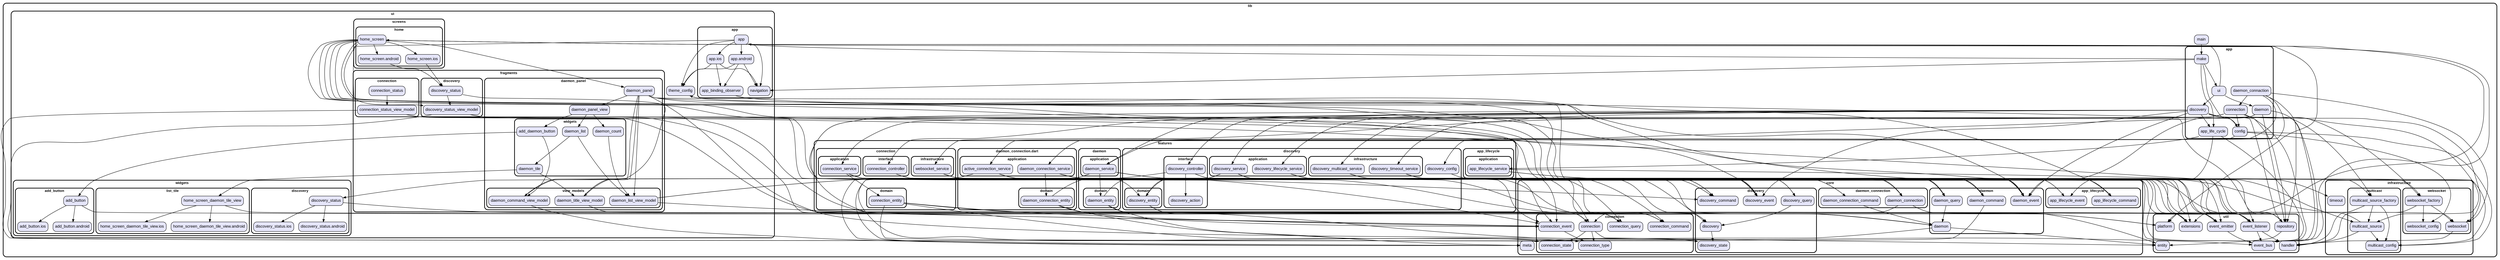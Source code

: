 digraph "" {
  graph [style=rounded fontname="Arial Black" fontsize=13 penwidth=2.6];
  node [shape=rect style="filled,rounded" fontname=Arial fontsize=15 fillcolor=Lavender penwidth=1.3];
  edge [penwidth=1.3];
  "/ui/fragments/connection/connection_status_view_model.dart" [label="connection_status_view_model"];
  "/ui/fragments/connection/connection_status.dart" [label="connection_status"];
  "/ui/fragments/daemon_panel/view_models/daemon_command_view_model.dart" [label="daemon_command_view_model"];
  "/ui/fragments/daemon_panel/view_models/daemon_title_view_model.dart" [label="daemon_title_view_model"];
  "/ui/fragments/daemon_panel/view_models/daemon_list_view_model.dart" [label="daemon_list_view_model"];
  "/ui/fragments/daemon_panel/daemon_panel.dart" [label="daemon_panel"];
  "/ui/fragments/daemon_panel/daemon_panel_view.dart" [label="daemon_panel_view"];
  "/ui/fragments/daemon_panel/widgets/daemon_tile.dart" [label="daemon_tile"];
  "/ui/fragments/daemon_panel/widgets/daemon_list.dart" [label="daemon_list"];
  "/ui/fragments/daemon_panel/widgets/daemon_count.dart" [label="daemon_count"];
  "/ui/fragments/daemon_panel/widgets/add_daemon_button.dart" [label="add_daemon_button"];
  "/ui/fragments/discovery/discovery_status.dart" [label="discovery_status"];
  "/ui/fragments/discovery/discovery_status_view_model.dart" [label="discovery_status_view_model"];
  "/ui/app/app.android.dart" [label="app.android"];
  "/ui/app/app_binding_observer.dart" [label="app_binding_observer"];
  "/ui/app/app.ios.dart" [label="app.ios"];
  "/ui/app/navigation.dart" [label="navigation"];
  "/ui/app/app.dart" [label="app"];
  "/ui/screens/home/home_screen.android.dart" [label="home_screen.android"];
  "/ui/screens/home/home_screen.ios.dart" [label="home_screen.ios"];
  "/ui/screens/home/home_screen.dart" [label="home_screen"];
  "/ui/theme_config.dart" [label="theme_config"];
  "/ui/widgets/list_tile/home_screen_daemon_tile_view.ios.dart" [label="home_screen_daemon_tile_view.ios"];
  "/ui/widgets/list_tile/home_screen_daemon_tile_view.android.dart" [label="home_screen_daemon_tile_view.android"];
  "/ui/widgets/list_tile/home_screen_daemon_tile_view.dart" [label="home_screen_daemon_tile_view"];
  "/ui/widgets/discovery/discovery_status.dart" [label="discovery_status"];
  "/ui/widgets/discovery/discovery_status.ios.dart" [label="discovery_status.ios"];
  "/ui/widgets/discovery/discovery_status.android.dart" [label="discovery_status.android"];
  "/ui/widgets/add_button/add_button.dart" [label="add_button"];
  "/ui/widgets/add_button/add_button.ios.dart" [label="add_button.ios"];
  "/ui/widgets/add_button/add_button.android.dart" [label="add_button.android"];
  "/core/meta.dart" [label="meta"];
  "/core/connection/connection_command.dart" [label="connection_command"];
  "/core/connection/connection_type.dart" [label="connection_type"];
  "/core/connection/connection.dart" [label="connection"];
  "/core/connection/connection_state.dart" [label="connection_state"];
  "/core/connection/connection_query.dart" [label="connection_query"];
  "/core/connection/connection_event.dart" [label="connection_event"];
  "/core/discovery/discovery_state.dart" [label="discovery_state"];
  "/core/discovery/discovery_query.dart" [label="discovery_query"];
  "/core/discovery/discovery_event.dart" [label="discovery_event"];
  "/core/discovery/discovery_command.dart" [label="discovery_command"];
  "/core/discovery/discovery.dart" [label="discovery"];
  "/core/daemon/daemon.dart" [label="daemon"];
  "/core/daemon/daemon_query.dart" [label="daemon_query"];
  "/core/daemon/daemon_event.dart" [label="daemon_event"];
  "/core/daemon/daemon_command.dart" [label="daemon_command"];
  "/core/app_lifecycle/app_lifecycle_command.dart" [label="app_lifecycle_command"];
  "/core/app_lifecycle/app_lifecycle_event.dart" [label="app_lifecycle_event"];
  "/core/daemon_connection/daemon_connection_command.dart" [label="daemon_connection_command"];
  "/core/daemon_connection/daemon_connection.dart" [label="daemon_connection"];
  "/app/daemon.dart" [label="daemon"];
  "/app/ui.dart" [label="ui"];
  "/app/daemon_connaction.dart" [label="daemon_connaction"];
  "/app/config.dart" [label="config"];
  "/app/connection.dart" [label="connection"];
  "/app/app_life_cycle.dart" [label="app_life_cycle"];
  "/app/discovery.dart" [label="discovery"];
  "/app/make.dart" [label="make"];
  "/util/handler.dart" [label="handler"];
  "/util/event_bus.dart" [label="event_bus"];
  "/util/extensions.dart" [label="extensions"];
  "/util/repository.dart" [label="repository"];
  "/util/event_emitter.dart" [label="event_emitter"];
  "/util/platform.dart" [label="platform"];
  "/util/event_listener.dart" [label="event_listener"];
  "/util/entity.dart" [label="entity"];
  "/features/connection/interface/connection_controller.dart" [label="connection_controller"];
  "/features/connection/application/connection_service.dart" [label="connection_service"];
  "/features/connection/infrastructure/websocket_service.dart" [label="websocket_service"];
  "/features/connection/domain/connection_entity.dart" [label="connection_entity"];
  "/features/discovery/interface/discovery_controller.dart" [label="discovery_controller"];
  "/features/discovery/interface/discovery_action.dart" [label="discovery_action"];
  "/features/discovery/discovery_config.dart" [label="discovery_config"];
  "/features/discovery/application/discovery_lifecycle_service.dart" [label="discovery_lifecycle_service"];
  "/features/discovery/application/discovery_service.dart" [label="discovery_service"];
  "/features/discovery/infrastructure/discovery_multicast_service.dart" [label="discovery_multicast_service"];
  "/features/discovery/infrastructure/discovery_timeout_service.dart" [label="discovery_timeout_service"];
  "/features/discovery/domain/discovery_entity.dart" [label="discovery_entity"];
  "/features/daemon/application/daemon_service.dart" [label="daemon_service"];
  "/features/daemon/domain/daemon_entity.dart" [label="daemon_entity"];
  "/features/app_lifecycle/application/app_lifecycle_service.dart" [label="app_lifecycle_service"];
  "/features/daemon_connection.dart/application/active_connection_service.dart" [label="active_connection_service"];
  "/features/daemon_connection.dart/application/daemon_connection_service.dart" [label="daemon_connection_service"];
  "/features/daemon_connection.dart/domain/daemon_connection_entity.dart" [label="daemon_connection_entity"];
  "/main.dart" [label="main"];
  "/infrastructure/websocket/websocket_config.dart" [label="websocket_config"];
  "/infrastructure/websocket/websocket.dart" [label="websocket"];
  "/infrastructure/websocket/websocket_factory.dart" [label="websocket_factory"];
  "/infrastructure/multicast/multicast_source_factory.dart" [label="multicast_source_factory"];
  "/infrastructure/multicast/multicast_source.dart" [label="multicast_source"];
  "/infrastructure/multicast/multicast_config.dart" [label="multicast_config"];
  "/infrastructure/timeout.dart" [label="timeout"];
  subgraph "cluster~" {
    label="lib";
    "/main.dart";
    subgraph "cluster~/ui" {
      label="ui";
      "/ui/theme_config.dart";
      subgraph "cluster~/ui/fragments" {
        label="fragments";
        subgraph "cluster~/ui/fragments/connection" {
          label="connection";
          "/ui/fragments/connection/connection_status_view_model.dart";
          "/ui/fragments/connection/connection_status.dart";
        }
        subgraph "cluster~/ui/fragments/daemon_panel" {
          label="daemon_panel";
          "/ui/fragments/daemon_panel/daemon_panel.dart";
          "/ui/fragments/daemon_panel/daemon_panel_view.dart";
          subgraph "cluster~/ui/fragments/daemon_panel/view_models" {
            label="view_models";
            "/ui/fragments/daemon_panel/view_models/daemon_command_view_model.dart";
            "/ui/fragments/daemon_panel/view_models/daemon_title_view_model.dart";
            "/ui/fragments/daemon_panel/view_models/daemon_list_view_model.dart";
          }
          subgraph "cluster~/ui/fragments/daemon_panel/widgets" {
            label="widgets";
            "/ui/fragments/daemon_panel/widgets/daemon_tile.dart";
            "/ui/fragments/daemon_panel/widgets/daemon_list.dart";
            "/ui/fragments/daemon_panel/widgets/daemon_count.dart";
            "/ui/fragments/daemon_panel/widgets/add_daemon_button.dart";
          }
        }
        subgraph "cluster~/ui/fragments/discovery" {
          label="discovery";
          "/ui/fragments/discovery/discovery_status.dart";
          "/ui/fragments/discovery/discovery_status_view_model.dart";
        }
      }
      subgraph "cluster~/ui/app" {
        label="app";
        "/ui/app/app.android.dart";
        "/ui/app/app_binding_observer.dart";
        "/ui/app/app.ios.dart";
        "/ui/app/navigation.dart";
        "/ui/app/app.dart";
      }
      subgraph "cluster~/ui/screens" {
        label="screens";
        subgraph "cluster~/ui/screens/home" {
          label="home";
          "/ui/screens/home/home_screen.android.dart";
          "/ui/screens/home/home_screen.ios.dart";
          "/ui/screens/home/home_screen.dart";
        }
      }
      subgraph "cluster~/ui/widgets" {
        label="widgets";
        subgraph "cluster~/ui/widgets/list_tile" {
          label="list_tile";
          "/ui/widgets/list_tile/home_screen_daemon_tile_view.ios.dart";
          "/ui/widgets/list_tile/home_screen_daemon_tile_view.android.dart";
          "/ui/widgets/list_tile/home_screen_daemon_tile_view.dart";
        }
        subgraph "cluster~/ui/widgets/discovery" {
          label="discovery";
          "/ui/widgets/discovery/discovery_status.dart";
          "/ui/widgets/discovery/discovery_status.ios.dart";
          "/ui/widgets/discovery/discovery_status.android.dart";
        }
        subgraph "cluster~/ui/widgets/add_button" {
          label="add_button";
          "/ui/widgets/add_button/add_button.dart";
          "/ui/widgets/add_button/add_button.ios.dart";
          "/ui/widgets/add_button/add_button.android.dart";
        }
      }
    }
    subgraph "cluster~/core" {
      label="core";
      "/core/meta.dart";
      subgraph "cluster~/core/connection" {
        label="connection";
        "/core/connection/connection_command.dart";
        "/core/connection/connection_type.dart";
        "/core/connection/connection.dart";
        "/core/connection/connection_state.dart";
        "/core/connection/connection_query.dart";
        "/core/connection/connection_event.dart";
      }
      subgraph "cluster~/core/discovery" {
        label="discovery";
        "/core/discovery/discovery_state.dart";
        "/core/discovery/discovery_query.dart";
        "/core/discovery/discovery_event.dart";
        "/core/discovery/discovery_command.dart";
        "/core/discovery/discovery.dart";
      }
      subgraph "cluster~/core/daemon" {
        label="daemon";
        "/core/daemon/daemon.dart";
        "/core/daemon/daemon_query.dart";
        "/core/daemon/daemon_event.dart";
        "/core/daemon/daemon_command.dart";
      }
      subgraph "cluster~/core/app_lifecycle" {
        label="app_lifecycle";
        "/core/app_lifecycle/app_lifecycle_command.dart";
        "/core/app_lifecycle/app_lifecycle_event.dart";
      }
      subgraph "cluster~/core/daemon_connection" {
        label="daemon_connection";
        "/core/daemon_connection/daemon_connection_command.dart";
        "/core/daemon_connection/daemon_connection.dart";
      }
    }
    subgraph "cluster~/app" {
      label="app";
      "/app/daemon.dart";
      "/app/ui.dart";
      "/app/daemon_connaction.dart";
      "/app/config.dart";
      "/app/connection.dart";
      "/app/app_life_cycle.dart";
      "/app/discovery.dart";
      "/app/make.dart";
    }
    subgraph "cluster~/util" {
      label="util";
      "/util/handler.dart";
      "/util/event_bus.dart";
      "/util/extensions.dart";
      "/util/repository.dart";
      "/util/event_emitter.dart";
      "/util/platform.dart";
      "/util/event_listener.dart";
      "/util/entity.dart";
    }
    subgraph "cluster~/features" {
      label="features";
      subgraph "cluster~/features/connection" {
        label="connection";
        subgraph "cluster~/features/connection/interface" {
          label="interface";
          "/features/connection/interface/connection_controller.dart";
        }
        subgraph "cluster~/features/connection/application" {
          label="application";
          "/features/connection/application/connection_service.dart";
        }
        subgraph "cluster~/features/connection/infrastructure" {
          label="infrastructure";
          "/features/connection/infrastructure/websocket_service.dart";
        }
        subgraph "cluster~/features/connection/domain" {
          label="domain";
          "/features/connection/domain/connection_entity.dart";
        }
      }
      subgraph "cluster~/features/discovery" {
        label="discovery";
        "/features/discovery/discovery_config.dart";
        subgraph "cluster~/features/discovery/interface" {
          label="interface";
          "/features/discovery/interface/discovery_controller.dart";
          "/features/discovery/interface/discovery_action.dart";
        }
        subgraph "cluster~/features/discovery/application" {
          label="application";
          "/features/discovery/application/discovery_lifecycle_service.dart";
          "/features/discovery/application/discovery_service.dart";
        }
        subgraph "cluster~/features/discovery/infrastructure" {
          label="infrastructure";
          "/features/discovery/infrastructure/discovery_multicast_service.dart";
          "/features/discovery/infrastructure/discovery_timeout_service.dart";
        }
        subgraph "cluster~/features/discovery/domain" {
          label="domain";
          "/features/discovery/domain/discovery_entity.dart";
        }
      }
      subgraph "cluster~/features/daemon" {
        label="daemon";
        subgraph "cluster~/features/daemon/application" {
          label="application";
          "/features/daemon/application/daemon_service.dart";
        }
        subgraph "cluster~/features/daemon/domain" {
          label="domain";
          "/features/daemon/domain/daemon_entity.dart";
        }
      }
      subgraph "cluster~/features/app_lifecycle" {
        label="app_lifecycle";
        subgraph "cluster~/features/app_lifecycle/application" {
          label="application";
          "/features/app_lifecycle/application/app_lifecycle_service.dart";
        }
      }
      subgraph "cluster~/features/daemon_connection.dart" {
        label="daemon_connection.dart";
        subgraph "cluster~/features/daemon_connection.dart/application" {
          label="application";
          "/features/daemon_connection.dart/application/active_connection_service.dart";
          "/features/daemon_connection.dart/application/daemon_connection_service.dart";
        }
        subgraph "cluster~/features/daemon_connection.dart/domain" {
          label="domain";
          "/features/daemon_connection.dart/domain/daemon_connection_entity.dart";
        }
      }
    }
    subgraph "cluster~/infrastructure" {
      label="infrastructure";
      "/infrastructure/timeout.dart";
      subgraph "cluster~/infrastructure/websocket" {
        label="websocket";
        "/infrastructure/websocket/websocket_config.dart";
        "/infrastructure/websocket/websocket.dart";
        "/infrastructure/websocket/websocket_factory.dart";
      }
      subgraph "cluster~/infrastructure/multicast" {
        label="multicast";
        "/infrastructure/multicast/multicast_source_factory.dart";
        "/infrastructure/multicast/multicast_source.dart";
        "/infrastructure/multicast/multicast_config.dart";
      }
    }
  }
  "/ui/fragments/connection/connection_status_view_model.dart" -> "/core/connection/connection.dart";
  "/ui/fragments/connection/connection_status_view_model.dart" -> "/core/connection/connection_event.dart";
  "/ui/fragments/connection/connection_status_view_model.dart" -> "/core/connection/connection_query.dart";
  "/ui/fragments/connection/connection_status_view_model.dart" -> "/core/connection/connection_state.dart";
  "/ui/fragments/connection/connection_status_view_model.dart" -> "/util/event_listener.dart";
  "/ui/fragments/connection/connection_status.dart" -> "/ui/fragments/connection/connection_status_view_model.dart";
  "/ui/fragments/daemon_panel/view_models/daemon_command_view_model.dart" -> "/core/daemon/daemon_command.dart";
  "/ui/fragments/daemon_panel/view_models/daemon_command_view_model.dart" -> "/core/meta.dart";
  "/ui/fragments/daemon_panel/view_models/daemon_title_view_model.dart" -> "/core/daemon/daemon_event.dart";
  "/ui/fragments/daemon_panel/view_models/daemon_title_view_model.dart" -> "/core/daemon/daemon_query.dart";
  "/ui/fragments/daemon_panel/view_models/daemon_title_view_model.dart" -> "/util/event_listener.dart";
  "/ui/fragments/daemon_panel/view_models/daemon_list_view_model.dart" -> "/core/daemon/daemon_event.dart";
  "/ui/fragments/daemon_panel/view_models/daemon_list_view_model.dart" -> "/core/daemon/daemon_query.dart";
  "/ui/fragments/daemon_panel/view_models/daemon_list_view_model.dart" -> "/util/event_listener.dart";
  "/ui/fragments/daemon_panel/daemon_panel.dart" -> "/core/daemon/daemon_command.dart";
  "/ui/fragments/daemon_panel/daemon_panel.dart" -> "/core/daemon/daemon_event.dart";
  "/ui/fragments/daemon_panel/daemon_panel.dart" -> "/core/daemon/daemon_query.dart";
  "/ui/fragments/daemon_panel/daemon_panel.dart" -> "/ui/fragments/daemon_panel/daemon_panel_view.dart";
  "/ui/fragments/daemon_panel/daemon_panel.dart" -> "/ui/fragments/daemon_panel/view_models/daemon_command_view_model.dart";
  "/ui/fragments/daemon_panel/daemon_panel.dart" -> "/ui/fragments/daemon_panel/view_models/daemon_list_view_model.dart";
  "/ui/fragments/daemon_panel/daemon_panel.dart" -> "/ui/fragments/daemon_panel/view_models/daemon_title_view_model.dart";
  "/ui/fragments/daemon_panel/daemon_panel.dart" -> "/util/event_bus.dart";
  "/ui/fragments/daemon_panel/daemon_panel_view.dart" -> "/ui/fragments/daemon_panel/widgets/add_daemon_button.dart";
  "/ui/fragments/daemon_panel/daemon_panel_view.dart" -> "/ui/fragments/daemon_panel/widgets/daemon_count.dart";
  "/ui/fragments/daemon_panel/daemon_panel_view.dart" -> "/ui/fragments/daemon_panel/widgets/daemon_list.dart";
  "/ui/fragments/daemon_panel/widgets/daemon_tile.dart" -> "/ui/fragments/daemon_panel/view_models/daemon_title_view_model.dart";
  "/ui/fragments/daemon_panel/widgets/daemon_tile.dart" -> "/ui/widgets/list_tile/home_screen_daemon_tile_view.dart";
  "/ui/fragments/daemon_panel/widgets/daemon_list.dart" -> "/ui/fragments/daemon_panel/view_models/daemon_list_view_model.dart";
  "/ui/fragments/daemon_panel/widgets/daemon_list.dart" -> "/ui/fragments/daemon_panel/widgets/daemon_tile.dart";
  "/ui/fragments/daemon_panel/widgets/daemon_count.dart" -> "/ui/fragments/daemon_panel/view_models/daemon_list_view_model.dart";
  "/ui/fragments/daemon_panel/widgets/add_daemon_button.dart" -> "/ui/fragments/daemon_panel/view_models/daemon_command_view_model.dart";
  "/ui/fragments/daemon_panel/widgets/add_daemon_button.dart" -> "/ui/widgets/add_button/add_button.dart";
  "/ui/fragments/discovery/discovery_status.dart" -> "/ui/fragments/discovery/discovery_status_view_model.dart";
  "/ui/fragments/discovery/discovery_status.dart" -> "/ui/widgets/discovery/discovery_status.dart";
  "/ui/fragments/discovery/discovery_status_view_model.dart" -> "/core/discovery/discovery_command.dart";
  "/ui/fragments/discovery/discovery_status_view_model.dart" -> "/core/discovery/discovery_event.dart";
  "/ui/fragments/discovery/discovery_status_view_model.dart" -> "/core/discovery/discovery_query.dart";
  "/ui/fragments/discovery/discovery_status_view_model.dart" -> "/core/discovery/discovery_state.dart";
  "/ui/fragments/discovery/discovery_status_view_model.dart" -> "/util/event_listener.dart";
  "/ui/app/app.android.dart" -> "/ui/app/app_binding_observer.dart";
  "/ui/app/app.android.dart" -> "/ui/app/navigation.dart";
  "/ui/app/app.android.dart" -> "/ui/theme_config.dart";
  "/ui/app/app_binding_observer.dart" -> "/core/app_lifecycle/app_lifecycle_command.dart";
  "/ui/app/app.ios.dart" -> "/ui/app/app_binding_observer.dart";
  "/ui/app/app.ios.dart" -> "/ui/app/navigation.dart";
  "/ui/app/app.ios.dart" -> "/ui/theme_config.dart";
  "/ui/app/app.dart" -> "/core/app_lifecycle/app_lifecycle_command.dart";
  "/ui/app/app.dart" -> "/ui/app/app.android.dart";
  "/ui/app/app.dart" -> "/ui/app/app.ios.dart";
  "/ui/app/app.dart" -> "/ui/app/navigation.dart";
  "/ui/app/app.dart" -> "/ui/theme_config.dart";
  "/ui/app/app.dart" -> "/util/platform.dart";
  "/ui/screens/home/home_screen.android.dart" -> "/ui/fragments/discovery/discovery_status.dart";
  "/ui/screens/home/home_screen.ios.dart" -> "/ui/fragments/discovery/discovery_status.dart";
  "/ui/screens/home/home_screen.dart" -> "/core/daemon/daemon_command.dart";
  "/ui/screens/home/home_screen.dart" -> "/core/daemon/daemon_event.dart";
  "/ui/screens/home/home_screen.dart" -> "/core/daemon/daemon_query.dart";
  "/ui/screens/home/home_screen.dart" -> "/core/discovery/discovery_command.dart";
  "/ui/screens/home/home_screen.dart" -> "/core/discovery/discovery_event.dart";
  "/ui/screens/home/home_screen.dart" -> "/core/discovery/discovery_query.dart";
  "/ui/screens/home/home_screen.dart" -> "/ui/fragments/daemon_panel/daemon_panel.dart";
  "/ui/screens/home/home_screen.dart" -> "/ui/fragments/discovery/discovery_status_view_model.dart";
  "/ui/screens/home/home_screen.dart" -> "/ui/screens/home/home_screen.android.dart";
  "/ui/screens/home/home_screen.dart" -> "/ui/screens/home/home_screen.ios.dart";
  "/ui/screens/home/home_screen.dart" -> "/util/event_bus.dart";
  "/ui/screens/home/home_screen.dart" -> "/util/platform.dart";
  "/ui/widgets/list_tile/home_screen_daemon_tile_view.dart" -> "/ui/widgets/list_tile/home_screen_daemon_tile_view.android.dart";
  "/ui/widgets/list_tile/home_screen_daemon_tile_view.dart" -> "/ui/widgets/list_tile/home_screen_daemon_tile_view.ios.dart";
  "/ui/widgets/list_tile/home_screen_daemon_tile_view.dart" -> "/util/platform.dart";
  "/ui/widgets/discovery/discovery_status.dart" -> "/ui/widgets/discovery/discovery_status.android.dart";
  "/ui/widgets/discovery/discovery_status.dart" -> "/ui/widgets/discovery/discovery_status.ios.dart";
  "/ui/widgets/discovery/discovery_status.dart" -> "/util/platform.dart";
  "/ui/widgets/add_button/add_button.dart" -> "/ui/widgets/add_button/add_button.android.dart";
  "/ui/widgets/add_button/add_button.dart" -> "/ui/widgets/add_button/add_button.ios.dart";
  "/ui/widgets/add_button/add_button.dart" -> "/util/platform.dart";
  "/core/connection/connection.dart" -> "/core/connection/connection_state.dart";
  "/core/connection/connection.dart" -> "/util/entity.dart";
  "/core/connection/connection.dart" -> "/core/connection/connection_type.dart";
  "/core/connection/connection_event.dart" -> "/core/connection/connection_type.dart";
  "/core/discovery/discovery_query.dart" -> "/core/discovery/discovery.dart";
  "/core/discovery/discovery.dart" -> "/core/discovery/discovery_state.dart";
  "/core/daemon/daemon.dart" -> "/core/meta.dart";
  "/core/daemon/daemon.dart" -> "/util/entity.dart";
  "/core/daemon/daemon_query.dart" -> "/core/daemon/daemon.dart";
  "/core/daemon/daemon_command.dart" -> "/core/meta.dart";
  "/core/daemon_connection/daemon_connection_command.dart" -> "/core/daemon/daemon.dart";
  "/core/daemon_connection/daemon_connection.dart" -> "/core/connection/connection.dart";
  "/core/daemon_connection/daemon_connection.dart" -> "/util/entity.dart";
  "/app/daemon.dart" -> "/core/daemon/daemon_event.dart";
  "/app/daemon.dart" -> "/features/daemon/application/daemon_service.dart";
  "/app/daemon.dart" -> "/util/event_bus.dart";
  "/app/daemon.dart" -> "/util/repository.dart";
  "/app/ui.dart" -> "/app/daemon.dart";
  "/app/ui.dart" -> "/app/discovery.dart";
  "/app/ui.dart" -> "/ui/screens/home/home_screen.dart";
  "/app/daemon_connaction.dart" -> "/app/connection.dart";
  "/app/daemon_connaction.dart" -> "/features/daemon_connection.dart/application/active_connection_service.dart";
  "/app/daemon_connaction.dart" -> "/features/daemon_connection.dart/application/daemon_connection_service.dart";
  "/app/daemon_connaction.dart" -> "/infrastructure/websocket/websocket.dart";
  "/app/daemon_connaction.dart" -> "/util/repository.dart";
  "/app/config.dart" -> "/features/discovery/discovery_config.dart";
  "/app/config.dart" -> "/infrastructure/multicast/multicast_config.dart";
  "/app/config.dart" -> "/infrastructure/websocket/websocket_config.dart";
  "/app/config.dart" -> "/ui/theme_config.dart";
  "/app/connection.dart" -> "/app/config.dart";
  "/app/connection.dart" -> "/core/connection/connection_event.dart";
  "/app/connection.dart" -> "/features/connection/application/connection_service.dart";
  "/app/connection.dart" -> "/features/connection/infrastructure/websocket_service.dart";
  "/app/connection.dart" -> "/features/connection/interface/connection_controller.dart";
  "/app/connection.dart" -> "/infrastructure/websocket/websocket.dart";
  "/app/connection.dart" -> "/infrastructure/websocket/websocket_factory.dart";
  "/app/connection.dart" -> "/util/event_bus.dart";
  "/app/connection.dart" -> "/util/repository.dart";
  "/app/app_life_cycle.dart" -> "/core/app_lifecycle/app_lifecycle_event.dart";
  "/app/app_life_cycle.dart" -> "/features/app_lifecycle/application/app_lifecycle_service.dart";
  "/app/app_life_cycle.dart" -> "/util/event_bus.dart";
  "/app/discovery.dart" -> "/app/app_life_cycle.dart";
  "/app/discovery.dart" -> "/app/config.dart";
  "/app/discovery.dart" -> "/core/daemon/daemon_event.dart";
  "/app/discovery.dart" -> "/core/discovery/discovery_event.dart";
  "/app/discovery.dart" -> "/features/daemon/application/daemon_service.dart";
  "/app/discovery.dart" -> "/features/discovery/application/discovery_lifecycle_service.dart";
  "/app/discovery.dart" -> "/features/discovery/application/discovery_service.dart";
  "/app/discovery.dart" -> "/features/discovery/domain/discovery_entity.dart";
  "/app/discovery.dart" -> "/features/discovery/infrastructure/discovery_multicast_service.dart";
  "/app/discovery.dart" -> "/features/discovery/infrastructure/discovery_timeout_service.dart";
  "/app/discovery.dart" -> "/features/discovery/interface/discovery_controller.dart";
  "/app/discovery.dart" -> "/infrastructure/multicast/multicast_source.dart";
  "/app/discovery.dart" -> "/infrastructure/multicast/multicast_source_factory.dart";
  "/app/discovery.dart" -> "/util/event_bus.dart";
  "/app/discovery.dart" -> "/util/repository.dart";
  "/app/make.dart" -> "/app/app_life_cycle.dart";
  "/app/make.dart" -> "/app/config.dart";
  "/app/make.dart" -> "/app/ui.dart";
  "/app/make.dart" -> "/ui/app/app.dart";
  "/app/make.dart" -> "/ui/app/navigation.dart";
  "/util/repository.dart" -> "/util/entity.dart";
  "/util/event_emitter.dart" -> "/util/event_bus.dart";
  "/util/event_listener.dart" -> "/util/event_bus.dart";
  "/util/event_listener.dart" -> "/util/handler.dart";
  "/features/connection/interface/connection_controller.dart" -> "/util/handler.dart";
  "/features/connection/application/connection_service.dart" -> "/core/connection/connection.dart";
  "/features/connection/application/connection_service.dart" -> "/core/connection/connection_command.dart";
  "/features/connection/application/connection_service.dart" -> "/core/connection/connection_event.dart";
  "/features/connection/application/connection_service.dart" -> "/core/connection/connection_query.dart";
  "/features/connection/application/connection_service.dart" -> "/features/connection/domain/connection_entity.dart";
  "/features/connection/application/connection_service.dart" -> "/util/event_emitter.dart";
  "/features/connection/application/connection_service.dart" -> "/util/extensions.dart";
  "/features/connection/application/connection_service.dart" -> "/util/repository.dart";
  "/features/connection/infrastructure/websocket_service.dart" -> "/core/connection/connection_command.dart";
  "/features/connection/infrastructure/websocket_service.dart" -> "/core/connection/connection_event.dart";
  "/features/connection/infrastructure/websocket_service.dart" -> "/infrastructure/websocket/websocket.dart";
  "/features/connection/infrastructure/websocket_service.dart" -> "/infrastructure/websocket/websocket_factory.dart";
  "/features/connection/infrastructure/websocket_service.dart" -> "/util/event_listener.dart";
  "/features/connection/domain/connection_entity.dart" -> "/core/connection/connection.dart";
  "/features/connection/domain/connection_entity.dart" -> "/core/connection/connection_event.dart";
  "/features/connection/domain/connection_entity.dart" -> "/core/connection/connection_state.dart";
  "/features/connection/domain/connection_entity.dart" -> "/core/connection/connection_type.dart";
  "/features/discovery/interface/discovery_controller.dart" -> "/core/daemon/daemon_command.dart";
  "/features/discovery/interface/discovery_controller.dart" -> "/core/meta.dart";
  "/features/discovery/interface/discovery_controller.dart" -> "/features/discovery/interface/discovery_action.dart";
  "/features/discovery/interface/discovery_controller.dart" -> "/util/handler.dart";
  "/features/discovery/discovery_config.dart" -> "/infrastructure/multicast/multicast_config.dart";
  "/features/discovery/application/discovery_lifecycle_service.dart" -> "/core/app_lifecycle/app_lifecycle_event.dart";
  "/features/discovery/application/discovery_lifecycle_service.dart" -> "/core/discovery/discovery_command.dart";
  "/features/discovery/application/discovery_lifecycle_service.dart" -> "/util/event_listener.dart";
  "/features/discovery/application/discovery_service.dart" -> "/core/discovery/discovery.dart";
  "/features/discovery/application/discovery_service.dart" -> "/core/discovery/discovery_command.dart";
  "/features/discovery/application/discovery_service.dart" -> "/core/discovery/discovery_event.dart";
  "/features/discovery/application/discovery_service.dart" -> "/core/discovery/discovery_query.dart";
  "/features/discovery/application/discovery_service.dart" -> "/features/discovery/domain/discovery_entity.dart";
  "/features/discovery/application/discovery_service.dart" -> "/util/event_emitter.dart";
  "/features/discovery/application/discovery_service.dart" -> "/util/extensions.dart";
  "/features/discovery/infrastructure/discovery_multicast_service.dart" -> "/core/discovery/discovery_command.dart";
  "/features/discovery/infrastructure/discovery_multicast_service.dart" -> "/core/discovery/discovery_event.dart";
  "/features/discovery/infrastructure/discovery_multicast_service.dart" -> "/infrastructure/multicast/multicast_source.dart";
  "/features/discovery/infrastructure/discovery_multicast_service.dart" -> "/infrastructure/multicast/multicast_source_factory.dart";
  "/features/discovery/infrastructure/discovery_multicast_service.dart" -> "/util/event_listener.dart";
  "/features/discovery/infrastructure/discovery_timeout_service.dart" -> "/core/daemon/daemon_command.dart";
  "/features/discovery/infrastructure/discovery_timeout_service.dart" -> "/core/daemon/daemon_event.dart";
  "/features/discovery/infrastructure/discovery_timeout_service.dart" -> "/infrastructure/timeout.dart";
  "/features/discovery/infrastructure/discovery_timeout_service.dart" -> "/util/event_listener.dart";
  "/features/discovery/domain/discovery_entity.dart" -> "/core/discovery/discovery.dart";
  "/features/discovery/domain/discovery_entity.dart" -> "/core/discovery/discovery_event.dart";
  "/features/discovery/domain/discovery_entity.dart" -> "/core/discovery/discovery_state.dart";
  "/features/daemon/application/daemon_service.dart" -> "/core/daemon/daemon.dart";
  "/features/daemon/application/daemon_service.dart" -> "/core/daemon/daemon_command.dart";
  "/features/daemon/application/daemon_service.dart" -> "/core/daemon/daemon_event.dart";
  "/features/daemon/application/daemon_service.dart" -> "/core/daemon/daemon_query.dart";
  "/features/daemon/application/daemon_service.dart" -> "/core/meta.dart";
  "/features/daemon/application/daemon_service.dart" -> "/features/daemon/domain/daemon_entity.dart";
  "/features/daemon/application/daemon_service.dart" -> "/util/event_emitter.dart";
  "/features/daemon/application/daemon_service.dart" -> "/util/repository.dart";
  "/features/daemon/domain/daemon_entity.dart" -> "/core/daemon/daemon.dart";
  "/features/daemon/domain/daemon_entity.dart" -> "/core/daemon/daemon_event.dart";
  "/features/daemon/domain/daemon_entity.dart" -> "/core/meta.dart";
  "/features/daemon/domain/daemon_entity.dart" -> "/util/extensions.dart";
  "/features/app_lifecycle/application/app_lifecycle_service.dart" -> "/core/app_lifecycle/app_lifecycle_command.dart";
  "/features/app_lifecycle/application/app_lifecycle_service.dart" -> "/core/app_lifecycle/app_lifecycle_event.dart";
  "/features/app_lifecycle/application/app_lifecycle_service.dart" -> "/util/event_emitter.dart";
  "/features/daemon_connection.dart/application/active_connection_service.dart" -> "/core/connection/connection_command.dart";
  "/features/daemon_connection.dart/application/active_connection_service.dart" -> "/core/connection/connection_event.dart";
  "/features/daemon_connection.dart/application/active_connection_service.dart" -> "/core/connection/connection_type.dart";
  "/features/daemon_connection.dart/application/active_connection_service.dart" -> "/core/daemon_connection/daemon_connection_command.dart";
  "/features/daemon_connection.dart/application/active_connection_service.dart" -> "/util/event_listener.dart";
  "/features/daemon_connection.dart/application/daemon_connection_service.dart" -> "/core/connection/connection.dart";
  "/features/daemon_connection.dart/application/daemon_connection_service.dart" -> "/core/connection/connection_command.dart";
  "/features/daemon_connection.dart/application/daemon_connection_service.dart" -> "/core/connection/connection_event.dart";
  "/features/daemon_connection.dart/application/daemon_connection_service.dart" -> "/core/connection/connection_query.dart";
  "/features/daemon_connection.dart/application/daemon_connection_service.dart" -> "/core/daemon/daemon.dart";
  "/features/daemon_connection.dart/application/daemon_connection_service.dart" -> "/core/daemon_connection/daemon_connection.dart";
  "/features/daemon_connection.dart/application/daemon_connection_service.dart" -> "/core/daemon_connection/daemon_connection_command.dart";
  "/features/daemon_connection.dart/application/daemon_connection_service.dart" -> "/features/daemon_connection.dart/domain/daemon_connection_entity.dart";
  "/features/daemon_connection.dart/application/daemon_connection_service.dart" -> "/util/event_emitter.dart";
  "/features/daemon_connection.dart/application/daemon_connection_service.dart" -> "/util/extensions.dart";
  "/features/daemon_connection.dart/application/daemon_connection_service.dart" -> "/util/repository.dart";
  "/features/daemon_connection.dart/domain/daemon_connection_entity.dart" -> "/core/connection/connection.dart";
  "/features/daemon_connection.dart/domain/daemon_connection_entity.dart" -> "/core/connection/connection_event.dart";
  "/features/daemon_connection.dart/domain/daemon_connection_entity.dart" -> "/core/connection/connection_state.dart";
  "/features/daemon_connection.dart/domain/daemon_connection_entity.dart" -> "/core/daemon_connection/daemon_connection.dart";
  "/main.dart" -> "/app/make.dart";
  "/infrastructure/websocket/websocket.dart" -> "/util/handler.dart";
  "/infrastructure/websocket/websocket_factory.dart" -> "/infrastructure/websocket/websocket.dart";
  "/infrastructure/websocket/websocket_factory.dart" -> "/infrastructure/websocket/websocket_config.dart";
  "/infrastructure/websocket/websocket_factory.dart" -> "/util/handler.dart";
  "/infrastructure/multicast/multicast_source_factory.dart" -> "/infrastructure/multicast/multicast_config.dart";
  "/infrastructure/multicast/multicast_source_factory.dart" -> "/infrastructure/multicast/multicast_source.dart";
  "/infrastructure/multicast/multicast_source_factory.dart" -> "/util/handler.dart";
  "/infrastructure/multicast/multicast_source.dart" -> "/infrastructure/multicast/multicast_config.dart";
  "/infrastructure/multicast/multicast_source.dart" -> "/util/extensions.dart";
  "/infrastructure/multicast/multicast_source.dart" -> "/util/handler.dart";
}
